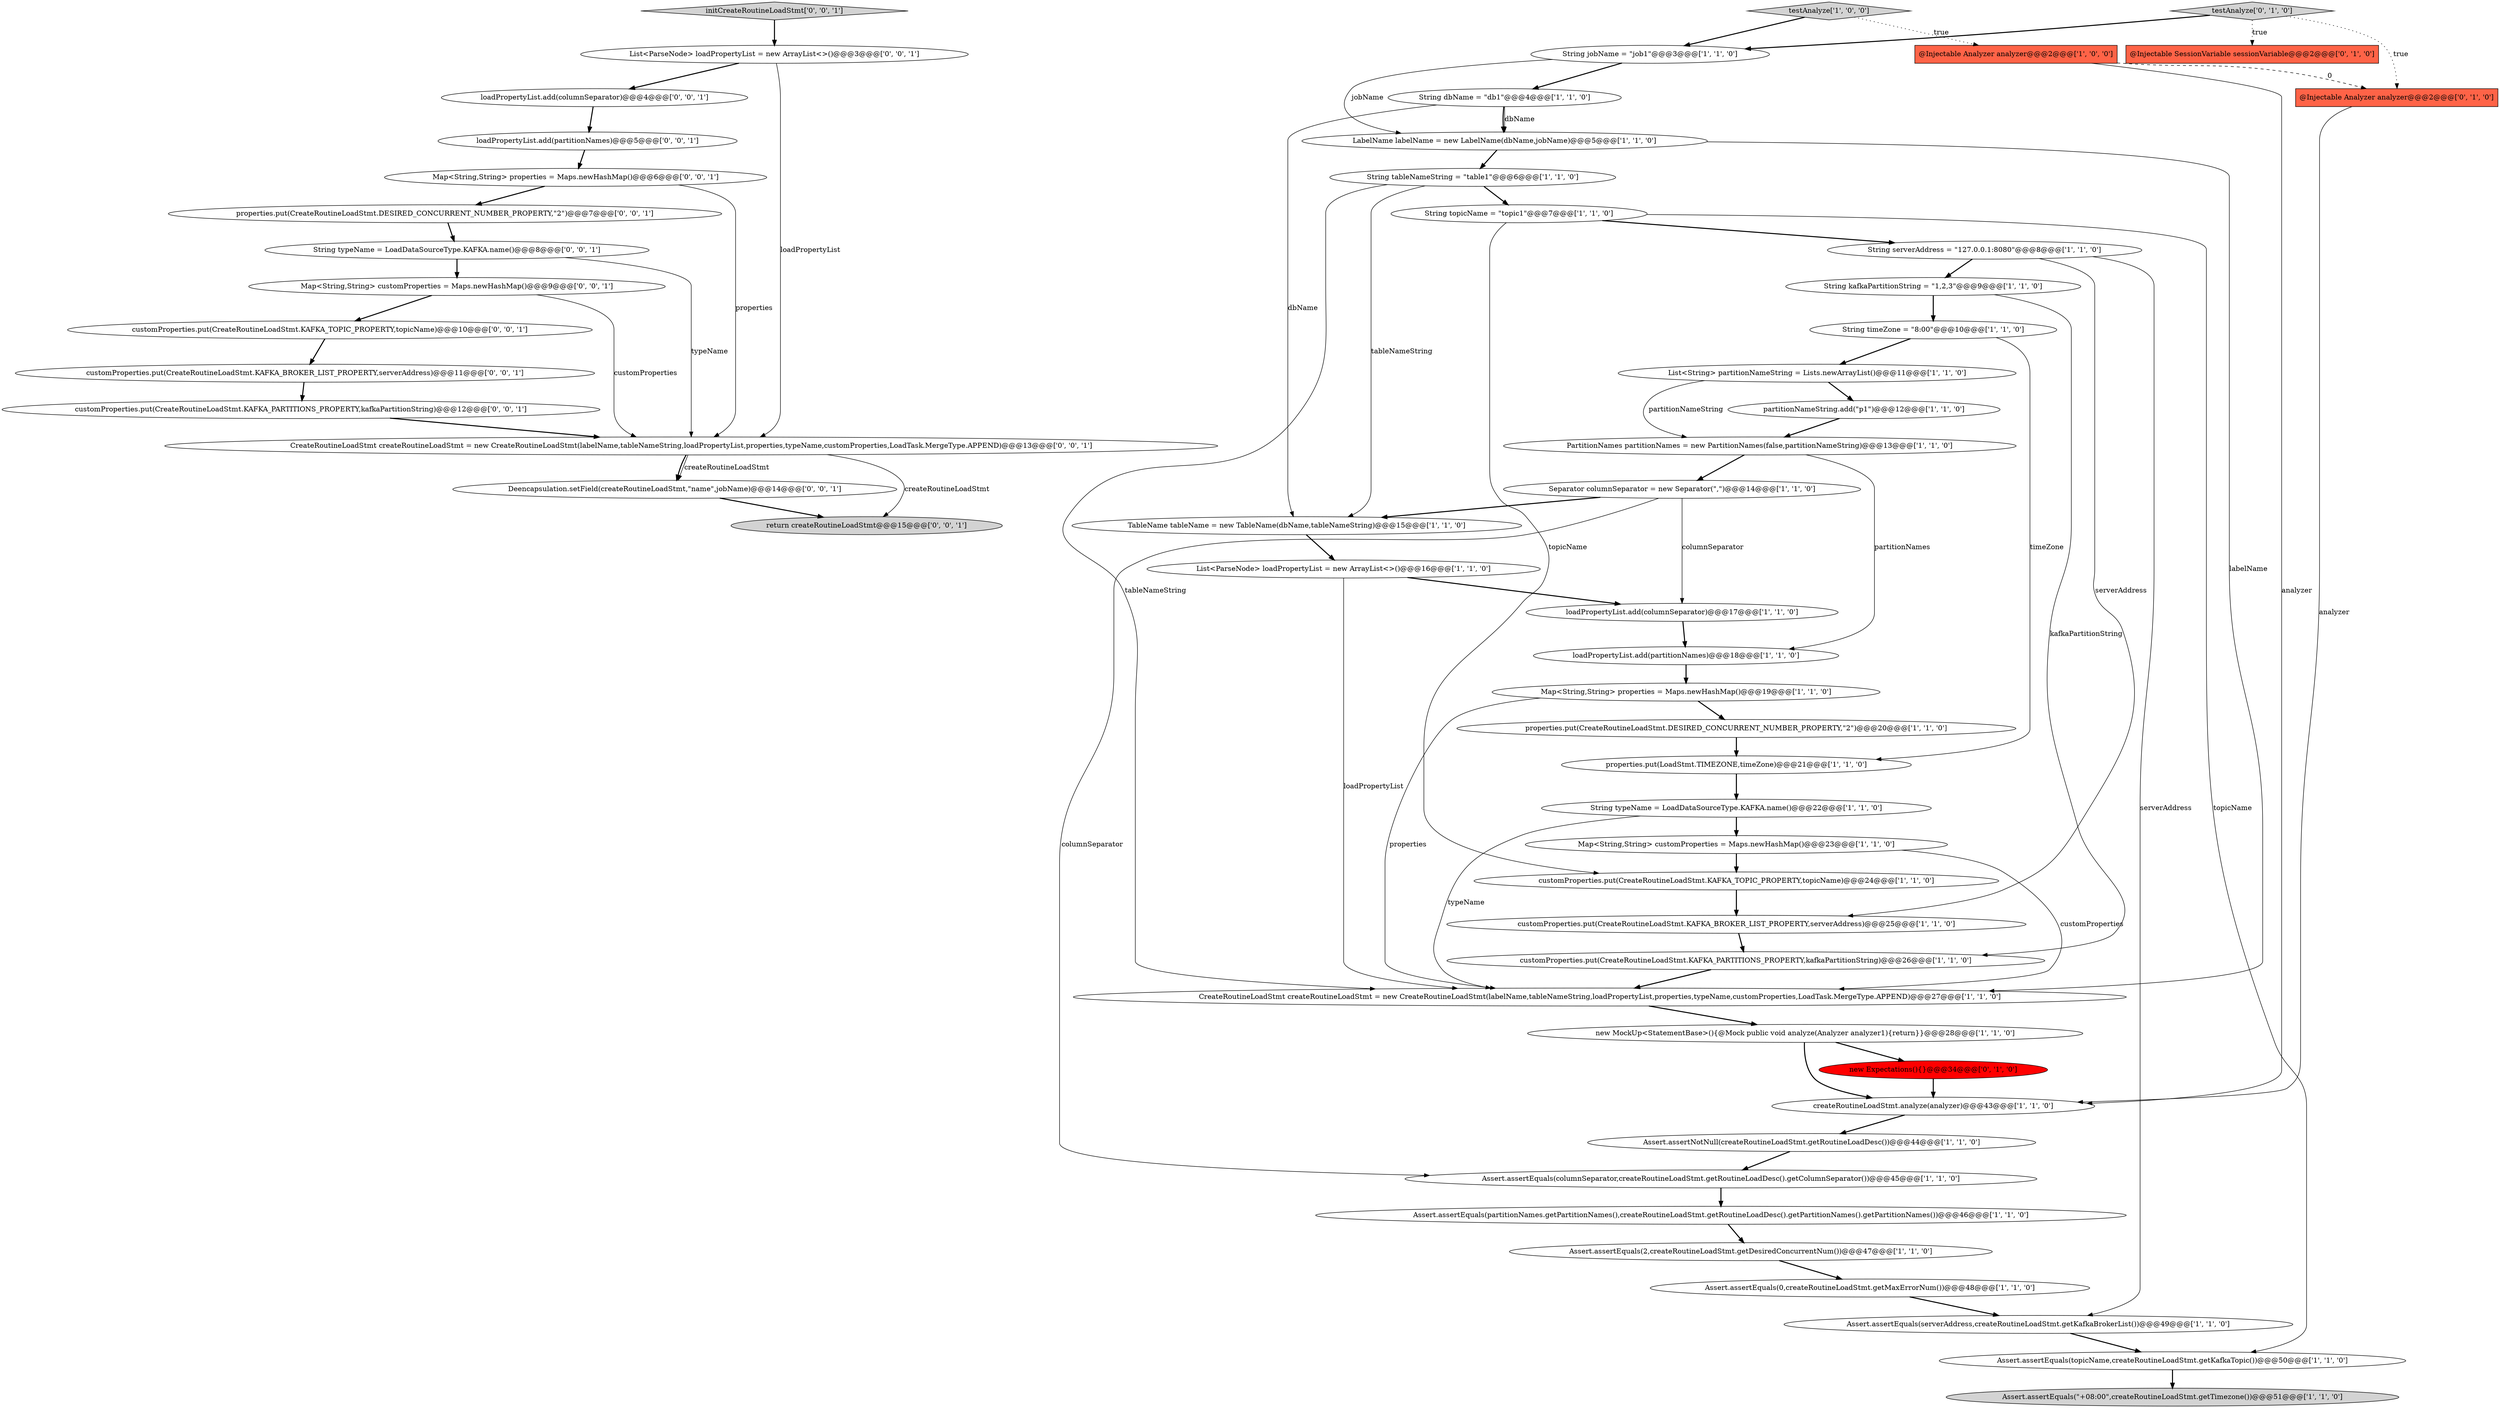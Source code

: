digraph {
47 [style = filled, label = "loadPropertyList.add(partitionNames)@@@5@@@['0', '0', '1']", fillcolor = white, shape = ellipse image = "AAA0AAABBB3BBB"];
40 [style = filled, label = "@Injectable Analyzer analyzer@@@2@@@['0', '1', '0']", fillcolor = tomato, shape = box image = "AAA1AAABBB2BBB"];
32 [style = filled, label = "Assert.assertEquals(partitionNames.getPartitionNames(),createRoutineLoadStmt.getRoutineLoadDesc().getPartitionNames().getPartitionNames())@@@46@@@['1', '1', '0']", fillcolor = white, shape = ellipse image = "AAA0AAABBB1BBB"];
38 [style = filled, label = "new Expectations(){}@@@34@@@['0', '1', '0']", fillcolor = red, shape = ellipse image = "AAA1AAABBB2BBB"];
16 [style = filled, label = "Assert.assertNotNull(createRoutineLoadStmt.getRoutineLoadDesc())@@@44@@@['1', '1', '0']", fillcolor = white, shape = ellipse image = "AAA0AAABBB1BBB"];
9 [style = filled, label = "Assert.assertEquals(2,createRoutineLoadStmt.getDesiredConcurrentNum())@@@47@@@['1', '1', '0']", fillcolor = white, shape = ellipse image = "AAA0AAABBB1BBB"];
41 [style = filled, label = "Map<String,String> customProperties = Maps.newHashMap()@@@9@@@['0', '0', '1']", fillcolor = white, shape = ellipse image = "AAA0AAABBB3BBB"];
0 [style = filled, label = "CreateRoutineLoadStmt createRoutineLoadStmt = new CreateRoutineLoadStmt(labelName,tableNameString,loadPropertyList,properties,typeName,customProperties,LoadTask.MergeType.APPEND)@@@27@@@['1', '1', '0']", fillcolor = white, shape = ellipse image = "AAA0AAABBB1BBB"];
20 [style = filled, label = "Assert.assertEquals(\"+08:00\",createRoutineLoadStmt.getTimezone())@@@51@@@['1', '1', '0']", fillcolor = lightgray, shape = ellipse image = "AAA0AAABBB1BBB"];
8 [style = filled, label = "properties.put(LoadStmt.TIMEZONE,timeZone)@@@21@@@['1', '1', '0']", fillcolor = white, shape = ellipse image = "AAA0AAABBB1BBB"];
13 [style = filled, label = "testAnalyze['1', '0', '0']", fillcolor = lightgray, shape = diamond image = "AAA0AAABBB1BBB"];
6 [style = filled, label = "Map<String,String> customProperties = Maps.newHashMap()@@@23@@@['1', '1', '0']", fillcolor = white, shape = ellipse image = "AAA0AAABBB1BBB"];
42 [style = filled, label = "Deencapsulation.setField(createRoutineLoadStmt,\"name\",jobName)@@@14@@@['0', '0', '1']", fillcolor = white, shape = ellipse image = "AAA0AAABBB3BBB"];
49 [style = filled, label = "return createRoutineLoadStmt@@@15@@@['0', '0', '1']", fillcolor = lightgray, shape = ellipse image = "AAA0AAABBB3BBB"];
11 [style = filled, label = "loadPropertyList.add(columnSeparator)@@@17@@@['1', '1', '0']", fillcolor = white, shape = ellipse image = "AAA0AAABBB1BBB"];
36 [style = filled, label = "Assert.assertEquals(columnSeparator,createRoutineLoadStmt.getRoutineLoadDesc().getColumnSeparator())@@@45@@@['1', '1', '0']", fillcolor = white, shape = ellipse image = "AAA0AAABBB1BBB"];
35 [style = filled, label = "createRoutineLoadStmt.analyze(analyzer)@@@43@@@['1', '1', '0']", fillcolor = white, shape = ellipse image = "AAA0AAABBB1BBB"];
17 [style = filled, label = "String tableNameString = \"table1\"@@@6@@@['1', '1', '0']", fillcolor = white, shape = ellipse image = "AAA0AAABBB1BBB"];
10 [style = filled, label = "String timeZone = \"8:00\"@@@10@@@['1', '1', '0']", fillcolor = white, shape = ellipse image = "AAA0AAABBB1BBB"];
44 [style = filled, label = "loadPropertyList.add(columnSeparator)@@@4@@@['0', '0', '1']", fillcolor = white, shape = ellipse image = "AAA0AAABBB3BBB"];
23 [style = filled, label = "String topicName = \"topic1\"@@@7@@@['1', '1', '0']", fillcolor = white, shape = ellipse image = "AAA0AAABBB1BBB"];
4 [style = filled, label = "new MockUp<StatementBase>(){@Mock public void analyze(Analyzer analyzer1){return}}@@@28@@@['1', '1', '0']", fillcolor = white, shape = ellipse image = "AAA0AAABBB1BBB"];
21 [style = filled, label = "String kafkaPartitionString = \"1,2,3\"@@@9@@@['1', '1', '0']", fillcolor = white, shape = ellipse image = "AAA0AAABBB1BBB"];
30 [style = filled, label = "@Injectable Analyzer analyzer@@@2@@@['1', '0', '0']", fillcolor = tomato, shape = box image = "AAA1AAABBB1BBB"];
5 [style = filled, label = "String typeName = LoadDataSourceType.KAFKA.name()@@@22@@@['1', '1', '0']", fillcolor = white, shape = ellipse image = "AAA0AAABBB1BBB"];
25 [style = filled, label = "Assert.assertEquals(serverAddress,createRoutineLoadStmt.getKafkaBrokerList())@@@49@@@['1', '1', '0']", fillcolor = white, shape = ellipse image = "AAA0AAABBB1BBB"];
29 [style = filled, label = "String serverAddress = \"127.0.0.1:8080\"@@@8@@@['1', '1', '0']", fillcolor = white, shape = ellipse image = "AAA0AAABBB1BBB"];
19 [style = filled, label = "LabelName labelName = new LabelName(dbName,jobName)@@@5@@@['1', '1', '0']", fillcolor = white, shape = ellipse image = "AAA0AAABBB1BBB"];
37 [style = filled, label = "@Injectable SessionVariable sessionVariable@@@2@@@['0', '1', '0']", fillcolor = tomato, shape = box image = "AAA0AAABBB2BBB"];
27 [style = filled, label = "PartitionNames partitionNames = new PartitionNames(false,partitionNameString)@@@13@@@['1', '1', '0']", fillcolor = white, shape = ellipse image = "AAA0AAABBB1BBB"];
14 [style = filled, label = "Assert.assertEquals(0,createRoutineLoadStmt.getMaxErrorNum())@@@48@@@['1', '1', '0']", fillcolor = white, shape = ellipse image = "AAA0AAABBB1BBB"];
24 [style = filled, label = "String dbName = \"db1\"@@@4@@@['1', '1', '0']", fillcolor = white, shape = ellipse image = "AAA0AAABBB1BBB"];
1 [style = filled, label = "partitionNameString.add(\"p1\")@@@12@@@['1', '1', '0']", fillcolor = white, shape = ellipse image = "AAA0AAABBB1BBB"];
48 [style = filled, label = "properties.put(CreateRoutineLoadStmt.DESIRED_CONCURRENT_NUMBER_PROPERTY,\"2\")@@@7@@@['0', '0', '1']", fillcolor = white, shape = ellipse image = "AAA0AAABBB3BBB"];
22 [style = filled, label = "List<ParseNode> loadPropertyList = new ArrayList<>()@@@16@@@['1', '1', '0']", fillcolor = white, shape = ellipse image = "AAA0AAABBB1BBB"];
34 [style = filled, label = "Map<String,String> properties = Maps.newHashMap()@@@19@@@['1', '1', '0']", fillcolor = white, shape = ellipse image = "AAA0AAABBB1BBB"];
52 [style = filled, label = "customProperties.put(CreateRoutineLoadStmt.KAFKA_TOPIC_PROPERTY,topicName)@@@10@@@['0', '0', '1']", fillcolor = white, shape = ellipse image = "AAA0AAABBB3BBB"];
2 [style = filled, label = "String jobName = \"job1\"@@@3@@@['1', '1', '0']", fillcolor = white, shape = ellipse image = "AAA0AAABBB1BBB"];
15 [style = filled, label = "properties.put(CreateRoutineLoadStmt.DESIRED_CONCURRENT_NUMBER_PROPERTY,\"2\")@@@20@@@['1', '1', '0']", fillcolor = white, shape = ellipse image = "AAA0AAABBB1BBB"];
7 [style = filled, label = "customProperties.put(CreateRoutineLoadStmt.KAFKA_BROKER_LIST_PROPERTY,serverAddress)@@@25@@@['1', '1', '0']", fillcolor = white, shape = ellipse image = "AAA0AAABBB1BBB"];
45 [style = filled, label = "customProperties.put(CreateRoutineLoadStmt.KAFKA_BROKER_LIST_PROPERTY,serverAddress)@@@11@@@['0', '0', '1']", fillcolor = white, shape = ellipse image = "AAA0AAABBB3BBB"];
28 [style = filled, label = "loadPropertyList.add(partitionNames)@@@18@@@['1', '1', '0']", fillcolor = white, shape = ellipse image = "AAA0AAABBB1BBB"];
26 [style = filled, label = "Assert.assertEquals(topicName,createRoutineLoadStmt.getKafkaTopic())@@@50@@@['1', '1', '0']", fillcolor = white, shape = ellipse image = "AAA0AAABBB1BBB"];
33 [style = filled, label = "customProperties.put(CreateRoutineLoadStmt.KAFKA_PARTITIONS_PROPERTY,kafkaPartitionString)@@@26@@@['1', '1', '0']", fillcolor = white, shape = ellipse image = "AAA0AAABBB1BBB"];
39 [style = filled, label = "testAnalyze['0', '1', '0']", fillcolor = lightgray, shape = diamond image = "AAA0AAABBB2BBB"];
31 [style = filled, label = "List<String> partitionNameString = Lists.newArrayList()@@@11@@@['1', '1', '0']", fillcolor = white, shape = ellipse image = "AAA0AAABBB1BBB"];
51 [style = filled, label = "customProperties.put(CreateRoutineLoadStmt.KAFKA_PARTITIONS_PROPERTY,kafkaPartitionString)@@@12@@@['0', '0', '1']", fillcolor = white, shape = ellipse image = "AAA0AAABBB3BBB"];
53 [style = filled, label = "CreateRoutineLoadStmt createRoutineLoadStmt = new CreateRoutineLoadStmt(labelName,tableNameString,loadPropertyList,properties,typeName,customProperties,LoadTask.MergeType.APPEND)@@@13@@@['0', '0', '1']", fillcolor = white, shape = ellipse image = "AAA0AAABBB3BBB"];
46 [style = filled, label = "List<ParseNode> loadPropertyList = new ArrayList<>()@@@3@@@['0', '0', '1']", fillcolor = white, shape = ellipse image = "AAA0AAABBB3BBB"];
3 [style = filled, label = "Separator columnSeparator = new Separator(\",\")@@@14@@@['1', '1', '0']", fillcolor = white, shape = ellipse image = "AAA0AAABBB1BBB"];
18 [style = filled, label = "TableName tableName = new TableName(dbName,tableNameString)@@@15@@@['1', '1', '0']", fillcolor = white, shape = ellipse image = "AAA0AAABBB1BBB"];
43 [style = filled, label = "initCreateRoutineLoadStmt['0', '0', '1']", fillcolor = lightgray, shape = diamond image = "AAA0AAABBB3BBB"];
50 [style = filled, label = "String typeName = LoadDataSourceType.KAFKA.name()@@@8@@@['0', '0', '1']", fillcolor = white, shape = ellipse image = "AAA0AAABBB3BBB"];
54 [style = filled, label = "Map<String,String> properties = Maps.newHashMap()@@@6@@@['0', '0', '1']", fillcolor = white, shape = ellipse image = "AAA0AAABBB3BBB"];
12 [style = filled, label = "customProperties.put(CreateRoutineLoadStmt.KAFKA_TOPIC_PROPERTY,topicName)@@@24@@@['1', '1', '0']", fillcolor = white, shape = ellipse image = "AAA0AAABBB1BBB"];
46->44 [style = bold, label=""];
11->28 [style = bold, label=""];
21->10 [style = bold, label=""];
4->35 [style = bold, label=""];
16->36 [style = bold, label=""];
30->40 [style = dashed, label="0"];
14->25 [style = bold, label=""];
35->16 [style = bold, label=""];
24->19 [style = bold, label=""];
4->38 [style = bold, label=""];
46->53 [style = solid, label="loadPropertyList"];
6->0 [style = solid, label="customProperties"];
10->31 [style = bold, label=""];
28->34 [style = bold, label=""];
30->35 [style = solid, label="analyzer"];
45->51 [style = bold, label=""];
31->27 [style = solid, label="partitionNameString"];
29->7 [style = solid, label="serverAddress"];
27->3 [style = bold, label=""];
1->27 [style = bold, label=""];
53->42 [style = bold, label=""];
34->15 [style = bold, label=""];
34->0 [style = solid, label="properties"];
48->50 [style = bold, label=""];
36->32 [style = bold, label=""];
27->28 [style = solid, label="partitionNames"];
3->36 [style = solid, label="columnSeparator"];
54->48 [style = bold, label=""];
52->45 [style = bold, label=""];
51->53 [style = bold, label=""];
19->17 [style = bold, label=""];
17->18 [style = solid, label="tableNameString"];
31->1 [style = bold, label=""];
24->19 [style = solid, label="dbName"];
3->11 [style = solid, label="columnSeparator"];
17->23 [style = bold, label=""];
29->21 [style = bold, label=""];
50->53 [style = solid, label="typeName"];
12->7 [style = bold, label=""];
43->46 [style = bold, label=""];
41->52 [style = bold, label=""];
3->18 [style = bold, label=""];
23->29 [style = bold, label=""];
33->0 [style = bold, label=""];
7->33 [style = bold, label=""];
32->9 [style = bold, label=""];
2->19 [style = solid, label="jobName"];
39->37 [style = dotted, label="true"];
18->22 [style = bold, label=""];
13->30 [style = dotted, label="true"];
53->42 [style = solid, label="createRoutineLoadStmt"];
5->6 [style = bold, label=""];
8->5 [style = bold, label=""];
47->54 [style = bold, label=""];
22->0 [style = solid, label="loadPropertyList"];
21->33 [style = solid, label="kafkaPartitionString"];
10->8 [style = solid, label="timeZone"];
0->4 [style = bold, label=""];
39->2 [style = bold, label=""];
25->26 [style = bold, label=""];
17->0 [style = solid, label="tableNameString"];
23->12 [style = solid, label="topicName"];
5->0 [style = solid, label="typeName"];
29->25 [style = solid, label="serverAddress"];
41->53 [style = solid, label="customProperties"];
9->14 [style = bold, label=""];
39->40 [style = dotted, label="true"];
42->49 [style = bold, label=""];
40->35 [style = solid, label="analyzer"];
2->24 [style = bold, label=""];
38->35 [style = bold, label=""];
53->49 [style = solid, label="createRoutineLoadStmt"];
44->47 [style = bold, label=""];
50->41 [style = bold, label=""];
24->18 [style = solid, label="dbName"];
22->11 [style = bold, label=""];
19->0 [style = solid, label="labelName"];
15->8 [style = bold, label=""];
26->20 [style = bold, label=""];
23->26 [style = solid, label="topicName"];
13->2 [style = bold, label=""];
54->53 [style = solid, label="properties"];
6->12 [style = bold, label=""];
}
